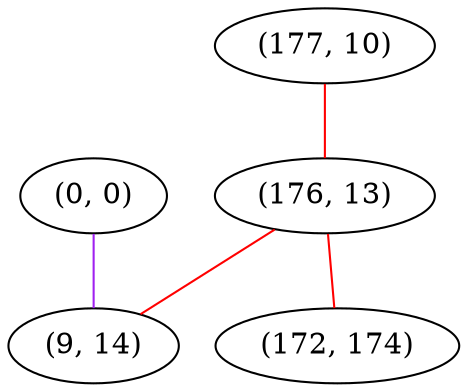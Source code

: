 graph "" {
"(177, 10)";
"(176, 13)";
"(0, 0)";
"(9, 14)";
"(172, 174)";
"(177, 10)" -- "(176, 13)"  [color=red, key=0, weight=1];
"(176, 13)" -- "(9, 14)"  [color=red, key=0, weight=1];
"(176, 13)" -- "(172, 174)"  [color=red, key=0, weight=1];
"(0, 0)" -- "(9, 14)"  [color=purple, key=0, weight=4];
}
